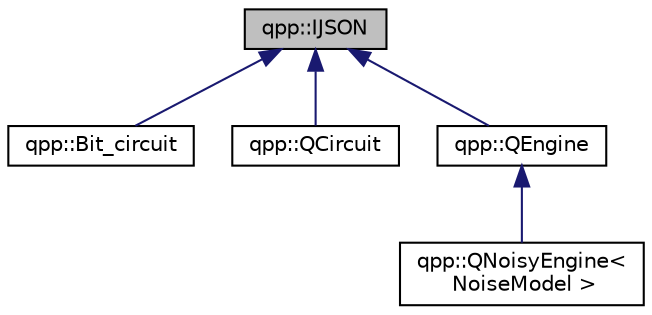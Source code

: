 digraph "qpp::IJSON"
{
  edge [fontname="Helvetica",fontsize="10",labelfontname="Helvetica",labelfontsize="10"];
  node [fontname="Helvetica",fontsize="10",shape=record];
  Node0 [label="qpp::IJSON",height=0.2,width=0.4,color="black", fillcolor="grey75", style="filled", fontcolor="black"];
  Node0 -> Node1 [dir="back",color="midnightblue",fontsize="10",style="solid",fontname="Helvetica"];
  Node1 [label="qpp::Bit_circuit",height=0.2,width=0.4,color="black", fillcolor="white", style="filled",URL="$classqpp_1_1_bit__circuit.html",tooltip="Classical reversible circuit simulator. "];
  Node0 -> Node2 [dir="back",color="midnightblue",fontsize="10",style="solid",fontname="Helvetica"];
  Node2 [label="qpp::QCircuit",height=0.2,width=0.4,color="black", fillcolor="white", style="filled",URL="$classqpp_1_1_q_circuit.html",tooltip="Quantum circuit description. "];
  Node0 -> Node3 [dir="back",color="midnightblue",fontsize="10",style="solid",fontname="Helvetica"];
  Node3 [label="qpp::QEngine",height=0.2,width=0.4,color="black", fillcolor="white", style="filled",URL="$classqpp_1_1_q_engine.html",tooltip="Quantum circuit engine, executes qpp::QCircuit. "];
  Node3 -> Node4 [dir="back",color="midnightblue",fontsize="10",style="solid",fontname="Helvetica"];
  Node4 [label="qpp::QNoisyEngine\<\l NoiseModel \>",height=0.2,width=0.4,color="black", fillcolor="white", style="filled",URL="$classqpp_1_1_q_noisy_engine.html",tooltip="Noisy quantum circuit engine, executes qpp::QCircuit. "];
}

